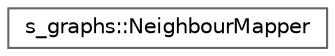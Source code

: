 digraph "Graphical Class Hierarchy"
{
 // LATEX_PDF_SIZE
  bgcolor="transparent";
  edge [fontname=Helvetica,fontsize=10,labelfontname=Helvetica,labelfontsize=10];
  node [fontname=Helvetica,fontsize=10,shape=box,height=0.2,width=0.4];
  rankdir="LR";
  Node0 [label="s_graphs::NeighbourMapper",height=0.2,width=0.4,color="grey40", fillcolor="white", style="filled",URL="$classs__graphs_1_1NeighbourMapper.html",tooltip=" "];
}
